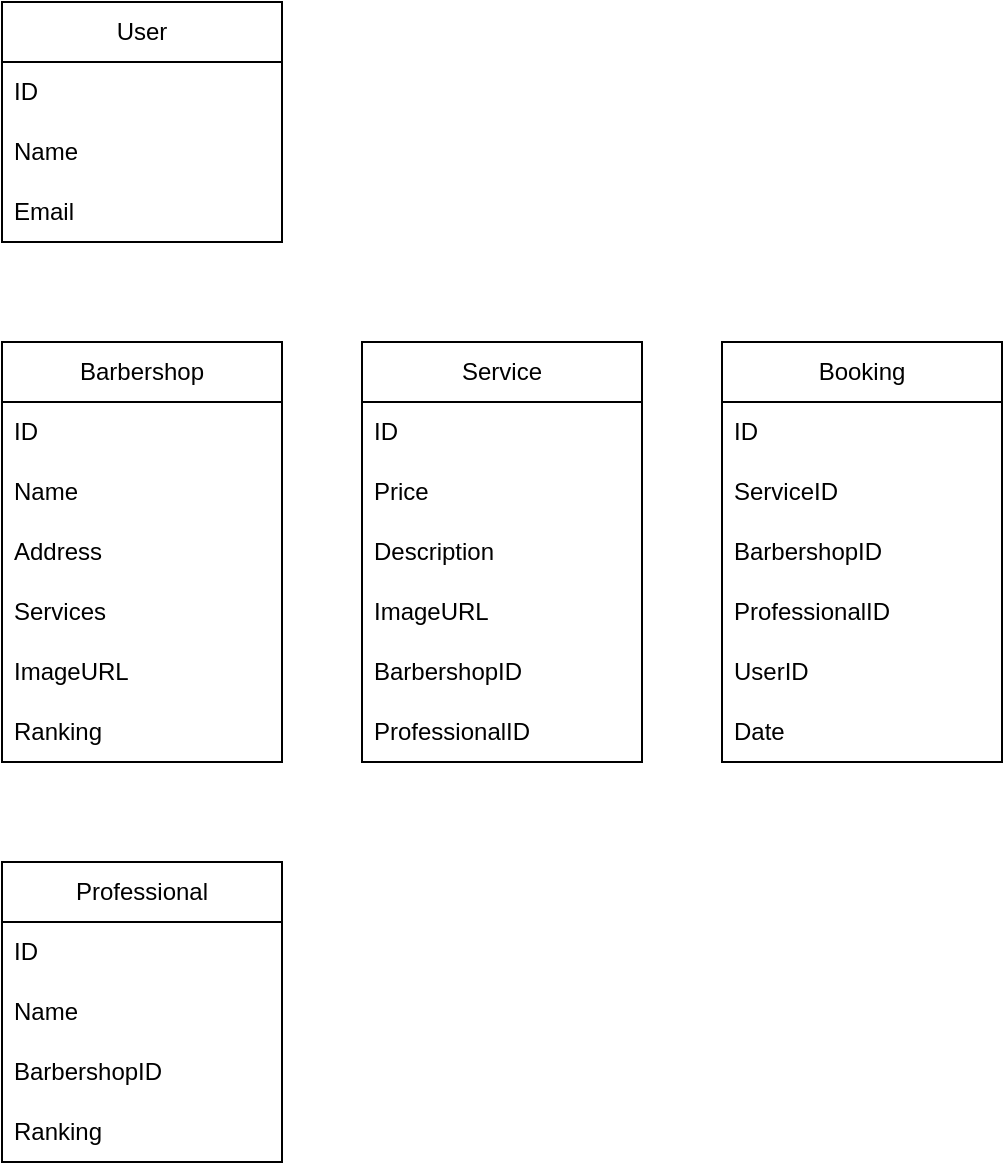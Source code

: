 <mxfile version="23.0.2" type="github">
  <diagram name="Page-1" id="SoQ4kemksGUFPwLEllGj">
    <mxGraphModel dx="1363" dy="728" grid="1" gridSize="10" guides="1" tooltips="1" connect="1" arrows="1" fold="1" page="1" pageScale="1" pageWidth="850" pageHeight="1100" math="0" shadow="0">
      <root>
        <mxCell id="0" />
        <mxCell id="1" parent="0" />
        <mxCell id="apDRT7yC6ugC2za3SWhj-1" value="User" style="swimlane;fontStyle=0;childLayout=stackLayout;horizontal=1;startSize=30;horizontalStack=0;resizeParent=1;resizeParentMax=0;resizeLast=0;collapsible=1;marginBottom=0;whiteSpace=wrap;html=1;" vertex="1" parent="1">
          <mxGeometry x="20" y="30" width="140" height="120" as="geometry" />
        </mxCell>
        <mxCell id="apDRT7yC6ugC2za3SWhj-2" value="ID" style="text;strokeColor=none;fillColor=none;align=left;verticalAlign=middle;spacingLeft=4;spacingRight=4;overflow=hidden;points=[[0,0.5],[1,0.5]];portConstraint=eastwest;rotatable=0;whiteSpace=wrap;html=1;" vertex="1" parent="apDRT7yC6ugC2za3SWhj-1">
          <mxGeometry y="30" width="140" height="30" as="geometry" />
        </mxCell>
        <mxCell id="apDRT7yC6ugC2za3SWhj-3" value="Name" style="text;strokeColor=none;fillColor=none;align=left;verticalAlign=middle;spacingLeft=4;spacingRight=4;overflow=hidden;points=[[0,0.5],[1,0.5]];portConstraint=eastwest;rotatable=0;whiteSpace=wrap;html=1;" vertex="1" parent="apDRT7yC6ugC2za3SWhj-1">
          <mxGeometry y="60" width="140" height="30" as="geometry" />
        </mxCell>
        <mxCell id="apDRT7yC6ugC2za3SWhj-4" value="Email" style="text;strokeColor=none;fillColor=none;align=left;verticalAlign=middle;spacingLeft=4;spacingRight=4;overflow=hidden;points=[[0,0.5],[1,0.5]];portConstraint=eastwest;rotatable=0;whiteSpace=wrap;html=1;" vertex="1" parent="apDRT7yC6ugC2za3SWhj-1">
          <mxGeometry y="90" width="140" height="30" as="geometry" />
        </mxCell>
        <mxCell id="apDRT7yC6ugC2za3SWhj-11" value="Barbershop" style="swimlane;fontStyle=0;childLayout=stackLayout;horizontal=1;startSize=30;horizontalStack=0;resizeParent=1;resizeParentMax=0;resizeLast=0;collapsible=1;marginBottom=0;whiteSpace=wrap;html=1;" vertex="1" parent="1">
          <mxGeometry x="20" y="200" width="140" height="210" as="geometry" />
        </mxCell>
        <mxCell id="apDRT7yC6ugC2za3SWhj-12" value="ID" style="text;strokeColor=none;fillColor=none;align=left;verticalAlign=middle;spacingLeft=4;spacingRight=4;overflow=hidden;points=[[0,0.5],[1,0.5]];portConstraint=eastwest;rotatable=0;whiteSpace=wrap;html=1;" vertex="1" parent="apDRT7yC6ugC2za3SWhj-11">
          <mxGeometry y="30" width="140" height="30" as="geometry" />
        </mxCell>
        <mxCell id="apDRT7yC6ugC2za3SWhj-13" value="Name" style="text;strokeColor=none;fillColor=none;align=left;verticalAlign=middle;spacingLeft=4;spacingRight=4;overflow=hidden;points=[[0,0.5],[1,0.5]];portConstraint=eastwest;rotatable=0;whiteSpace=wrap;html=1;" vertex="1" parent="apDRT7yC6ugC2za3SWhj-11">
          <mxGeometry y="60" width="140" height="30" as="geometry" />
        </mxCell>
        <mxCell id="apDRT7yC6ugC2za3SWhj-15" value="Address" style="text;strokeColor=none;fillColor=none;align=left;verticalAlign=middle;spacingLeft=4;spacingRight=4;overflow=hidden;points=[[0,0.5],[1,0.5]];portConstraint=eastwest;rotatable=0;whiteSpace=wrap;html=1;" vertex="1" parent="apDRT7yC6ugC2za3SWhj-11">
          <mxGeometry y="90" width="140" height="30" as="geometry" />
        </mxCell>
        <mxCell id="apDRT7yC6ugC2za3SWhj-14" value="Services" style="text;strokeColor=none;fillColor=none;align=left;verticalAlign=middle;spacingLeft=4;spacingRight=4;overflow=hidden;points=[[0,0.5],[1,0.5]];portConstraint=eastwest;rotatable=0;whiteSpace=wrap;html=1;" vertex="1" parent="apDRT7yC6ugC2za3SWhj-11">
          <mxGeometry y="120" width="140" height="30" as="geometry" />
        </mxCell>
        <mxCell id="apDRT7yC6ugC2za3SWhj-17" value="ImageURL&lt;br&gt;" style="text;strokeColor=none;fillColor=none;align=left;verticalAlign=middle;spacingLeft=4;spacingRight=4;overflow=hidden;points=[[0,0.5],[1,0.5]];portConstraint=eastwest;rotatable=0;whiteSpace=wrap;html=1;" vertex="1" parent="apDRT7yC6ugC2za3SWhj-11">
          <mxGeometry y="150" width="140" height="30" as="geometry" />
        </mxCell>
        <mxCell id="apDRT7yC6ugC2za3SWhj-18" value="Ranking" style="text;strokeColor=none;fillColor=none;align=left;verticalAlign=middle;spacingLeft=4;spacingRight=4;overflow=hidden;points=[[0,0.5],[1,0.5]];portConstraint=eastwest;rotatable=0;whiteSpace=wrap;html=1;" vertex="1" parent="apDRT7yC6ugC2za3SWhj-11">
          <mxGeometry y="180" width="140" height="30" as="geometry" />
        </mxCell>
        <mxCell id="apDRT7yC6ugC2za3SWhj-19" value="Service" style="swimlane;fontStyle=0;childLayout=stackLayout;horizontal=1;startSize=30;horizontalStack=0;resizeParent=1;resizeParentMax=0;resizeLast=0;collapsible=1;marginBottom=0;whiteSpace=wrap;html=1;" vertex="1" parent="1">
          <mxGeometry x="200" y="200" width="140" height="210" as="geometry" />
        </mxCell>
        <mxCell id="apDRT7yC6ugC2za3SWhj-20" value="ID" style="text;strokeColor=none;fillColor=none;align=left;verticalAlign=middle;spacingLeft=4;spacingRight=4;overflow=hidden;points=[[0,0.5],[1,0.5]];portConstraint=eastwest;rotatable=0;whiteSpace=wrap;html=1;" vertex="1" parent="apDRT7yC6ugC2za3SWhj-19">
          <mxGeometry y="30" width="140" height="30" as="geometry" />
        </mxCell>
        <mxCell id="apDRT7yC6ugC2za3SWhj-21" value="Price" style="text;strokeColor=none;fillColor=none;align=left;verticalAlign=middle;spacingLeft=4;spacingRight=4;overflow=hidden;points=[[0,0.5],[1,0.5]];portConstraint=eastwest;rotatable=0;whiteSpace=wrap;html=1;" vertex="1" parent="apDRT7yC6ugC2za3SWhj-19">
          <mxGeometry y="60" width="140" height="30" as="geometry" />
        </mxCell>
        <mxCell id="apDRT7yC6ugC2za3SWhj-28" value="Description" style="text;strokeColor=none;fillColor=none;align=left;verticalAlign=middle;spacingLeft=4;spacingRight=4;overflow=hidden;points=[[0,0.5],[1,0.5]];portConstraint=eastwest;rotatable=0;whiteSpace=wrap;html=1;" vertex="1" parent="apDRT7yC6ugC2za3SWhj-19">
          <mxGeometry y="90" width="140" height="30" as="geometry" />
        </mxCell>
        <mxCell id="apDRT7yC6ugC2za3SWhj-29" value="ImageURL&lt;br&gt;" style="text;strokeColor=none;fillColor=none;align=left;verticalAlign=middle;spacingLeft=4;spacingRight=4;overflow=hidden;points=[[0,0.5],[1,0.5]];portConstraint=eastwest;rotatable=0;whiteSpace=wrap;html=1;" vertex="1" parent="apDRT7yC6ugC2za3SWhj-19">
          <mxGeometry y="120" width="140" height="30" as="geometry" />
        </mxCell>
        <mxCell id="apDRT7yC6ugC2za3SWhj-22" value="BarbershopID&lt;br&gt;" style="text;strokeColor=none;fillColor=none;align=left;verticalAlign=middle;spacingLeft=4;spacingRight=4;overflow=hidden;points=[[0,0.5],[1,0.5]];portConstraint=eastwest;rotatable=0;whiteSpace=wrap;html=1;" vertex="1" parent="apDRT7yC6ugC2za3SWhj-19">
          <mxGeometry y="150" width="140" height="30" as="geometry" />
        </mxCell>
        <mxCell id="apDRT7yC6ugC2za3SWhj-46" value="ProfessionalID" style="text;strokeColor=none;fillColor=none;align=left;verticalAlign=middle;spacingLeft=4;spacingRight=4;overflow=hidden;points=[[0,0.5],[1,0.5]];portConstraint=eastwest;rotatable=0;whiteSpace=wrap;html=1;" vertex="1" parent="apDRT7yC6ugC2za3SWhj-19">
          <mxGeometry y="180" width="140" height="30" as="geometry" />
        </mxCell>
        <mxCell id="apDRT7yC6ugC2za3SWhj-34" value="Professional&lt;br&gt;" style="swimlane;fontStyle=0;childLayout=stackLayout;horizontal=1;startSize=30;horizontalStack=0;resizeParent=1;resizeParentMax=0;resizeLast=0;collapsible=1;marginBottom=0;whiteSpace=wrap;html=1;" vertex="1" parent="1">
          <mxGeometry x="20" y="460" width="140" height="150" as="geometry">
            <mxRectangle x="270" y="530" width="110" height="30" as="alternateBounds" />
          </mxGeometry>
        </mxCell>
        <mxCell id="apDRT7yC6ugC2za3SWhj-35" value="ID" style="text;strokeColor=none;fillColor=none;align=left;verticalAlign=middle;spacingLeft=4;spacingRight=4;overflow=hidden;points=[[0,0.5],[1,0.5]];portConstraint=eastwest;rotatable=0;whiteSpace=wrap;html=1;" vertex="1" parent="apDRT7yC6ugC2za3SWhj-34">
          <mxGeometry y="30" width="140" height="30" as="geometry" />
        </mxCell>
        <mxCell id="apDRT7yC6ugC2za3SWhj-36" value="Name" style="text;strokeColor=none;fillColor=none;align=left;verticalAlign=middle;spacingLeft=4;spacingRight=4;overflow=hidden;points=[[0,0.5],[1,0.5]];portConstraint=eastwest;rotatable=0;whiteSpace=wrap;html=1;" vertex="1" parent="apDRT7yC6ugC2za3SWhj-34">
          <mxGeometry y="60" width="140" height="30" as="geometry" />
        </mxCell>
        <mxCell id="apDRT7yC6ugC2za3SWhj-49" value="BarbershopID&lt;br&gt;" style="text;strokeColor=none;fillColor=none;align=left;verticalAlign=middle;spacingLeft=4;spacingRight=4;overflow=hidden;points=[[0,0.5],[1,0.5]];portConstraint=eastwest;rotatable=0;whiteSpace=wrap;html=1;" vertex="1" parent="apDRT7yC6ugC2za3SWhj-34">
          <mxGeometry y="90" width="140" height="30" as="geometry" />
        </mxCell>
        <mxCell id="apDRT7yC6ugC2za3SWhj-41" value="Ranking" style="text;strokeColor=none;fillColor=none;align=left;verticalAlign=middle;spacingLeft=4;spacingRight=4;overflow=hidden;points=[[0,0.5],[1,0.5]];portConstraint=eastwest;rotatable=0;whiteSpace=wrap;html=1;" vertex="1" parent="apDRT7yC6ugC2za3SWhj-34">
          <mxGeometry y="120" width="140" height="30" as="geometry" />
        </mxCell>
        <mxCell id="apDRT7yC6ugC2za3SWhj-51" value="Booking&lt;br&gt;" style="swimlane;fontStyle=0;childLayout=stackLayout;horizontal=1;startSize=30;horizontalStack=0;resizeParent=1;resizeParentMax=0;resizeLast=0;collapsible=1;marginBottom=0;whiteSpace=wrap;html=1;" vertex="1" parent="1">
          <mxGeometry x="380" y="200" width="140" height="210" as="geometry" />
        </mxCell>
        <mxCell id="apDRT7yC6ugC2za3SWhj-52" value="ID" style="text;strokeColor=none;fillColor=none;align=left;verticalAlign=middle;spacingLeft=4;spacingRight=4;overflow=hidden;points=[[0,0.5],[1,0.5]];portConstraint=eastwest;rotatable=0;whiteSpace=wrap;html=1;" vertex="1" parent="apDRT7yC6ugC2za3SWhj-51">
          <mxGeometry y="30" width="140" height="30" as="geometry" />
        </mxCell>
        <mxCell id="apDRT7yC6ugC2za3SWhj-53" value="ServiceID&lt;br&gt;" style="text;strokeColor=none;fillColor=none;align=left;verticalAlign=middle;spacingLeft=4;spacingRight=4;overflow=hidden;points=[[0,0.5],[1,0.5]];portConstraint=eastwest;rotatable=0;whiteSpace=wrap;html=1;" vertex="1" parent="apDRT7yC6ugC2za3SWhj-51">
          <mxGeometry y="60" width="140" height="30" as="geometry" />
        </mxCell>
        <mxCell id="apDRT7yC6ugC2za3SWhj-54" value="BarbershopID" style="text;strokeColor=none;fillColor=none;align=left;verticalAlign=middle;spacingLeft=4;spacingRight=4;overflow=hidden;points=[[0,0.5],[1,0.5]];portConstraint=eastwest;rotatable=0;whiteSpace=wrap;html=1;" vertex="1" parent="apDRT7yC6ugC2za3SWhj-51">
          <mxGeometry y="90" width="140" height="30" as="geometry" />
        </mxCell>
        <mxCell id="apDRT7yC6ugC2za3SWhj-55" value="ProfessionalID" style="text;strokeColor=none;fillColor=none;align=left;verticalAlign=middle;spacingLeft=4;spacingRight=4;overflow=hidden;points=[[0,0.5],[1,0.5]];portConstraint=eastwest;rotatable=0;whiteSpace=wrap;html=1;" vertex="1" parent="apDRT7yC6ugC2za3SWhj-51">
          <mxGeometry y="120" width="140" height="30" as="geometry" />
        </mxCell>
        <mxCell id="apDRT7yC6ugC2za3SWhj-57" value="UserID&lt;br&gt;" style="text;strokeColor=none;fillColor=none;align=left;verticalAlign=middle;spacingLeft=4;spacingRight=4;overflow=hidden;points=[[0,0.5],[1,0.5]];portConstraint=eastwest;rotatable=0;whiteSpace=wrap;html=1;" vertex="1" parent="apDRT7yC6ugC2za3SWhj-51">
          <mxGeometry y="150" width="140" height="30" as="geometry" />
        </mxCell>
        <mxCell id="apDRT7yC6ugC2za3SWhj-56" value="Date" style="text;strokeColor=none;fillColor=none;align=left;verticalAlign=middle;spacingLeft=4;spacingRight=4;overflow=hidden;points=[[0,0.5],[1,0.5]];portConstraint=eastwest;rotatable=0;whiteSpace=wrap;html=1;" vertex="1" parent="apDRT7yC6ugC2za3SWhj-51">
          <mxGeometry y="180" width="140" height="30" as="geometry" />
        </mxCell>
      </root>
    </mxGraphModel>
  </diagram>
</mxfile>
